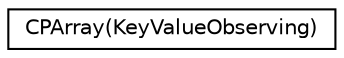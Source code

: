 digraph "Graphical Class Hierarchy"
{
  edge [fontname="Helvetica",fontsize="10",labelfontname="Helvetica",labelfontsize="10"];
  node [fontname="Helvetica",fontsize="10",shape=record];
  rankdir="LR";
  Node1 [label="CPArray(KeyValueObserving)",height=0.2,width=0.4,color="black", fillcolor="white", style="filled",URL="$category_c_p_array_07_key_value_observing_08.html"];
}
